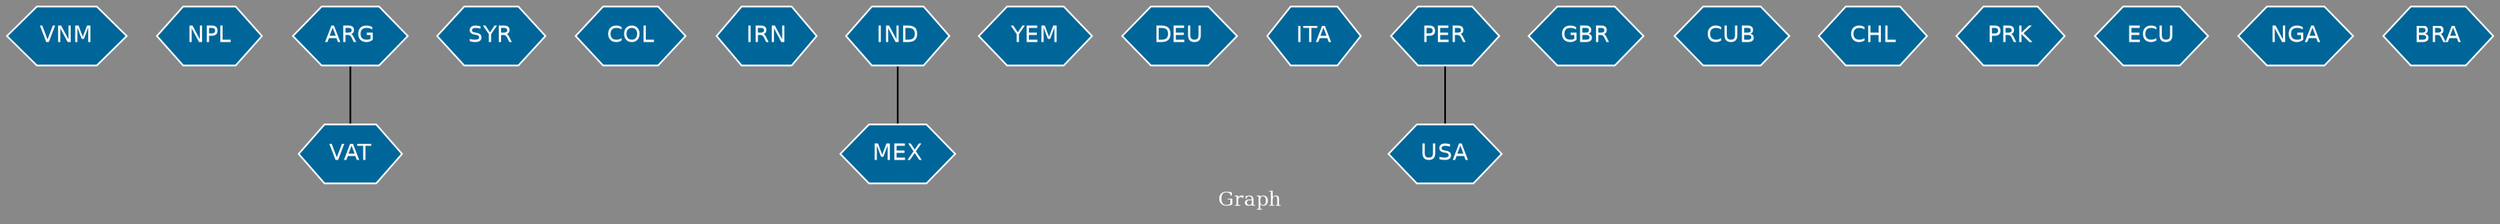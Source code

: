 // Countries together in item graph
graph {
	graph [bgcolor="#888888" fontcolor=white fontsize=12 label="Graph" outputorder=edgesfirst overlap=prism]
	node [color=white fillcolor="#006699" fontcolor=white fontname=Helvetica shape=hexagon style=filled]
	edge [arrowhead=open color=black fontcolor=white fontname=Courier fontsize=12]
		VNM [label=VNM]
		NPL [label=NPL]
		ARG [label=ARG]
		SYR [label=SYR]
		COL [label=COL]
		IRN [label=IRN]
		VAT [label=VAT]
		MEX [label=MEX]
		YEM [label=YEM]
		DEU [label=DEU]
		ITA [label=ITA]
		IND [label=IND]
		USA [label=USA]
		GBR [label=GBR]
		PER [label=PER]
		CUB [label=CUB]
		CHL [label=CHL]
		PRK [label=PRK]
		ECU [label=ECU]
		NGA [label=NGA]
		BRA [label=BRA]
			ARG -- VAT [weight=1]
			IND -- MEX [weight=1]
			PER -- USA [weight=1]
}